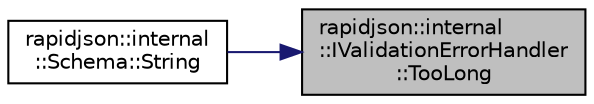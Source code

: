digraph "rapidjson::internal::IValidationErrorHandler::TooLong"
{
 // INTERACTIVE_SVG=YES
 // LATEX_PDF_SIZE
  edge [fontname="Helvetica",fontsize="10",labelfontname="Helvetica",labelfontsize="10"];
  node [fontname="Helvetica",fontsize="10",shape=record];
  rankdir="RL";
  Node101 [label="rapidjson::internal\l::IValidationErrorHandler\l::TooLong",height=0.2,width=0.4,color="black", fillcolor="grey75", style="filled", fontcolor="black",tooltip=" "];
  Node101 -> Node102 [dir="back",color="midnightblue",fontsize="10",style="solid",fontname="Helvetica"];
  Node102 [label="rapidjson::internal\l::Schema::String",height=0.2,width=0.4,color="black", fillcolor="white", style="filled",URL="$classrapidjson_1_1internal_1_1_schema.html#a221dfa37eb3fb9b93c3428f3508ec0c4",tooltip=" "];
}

